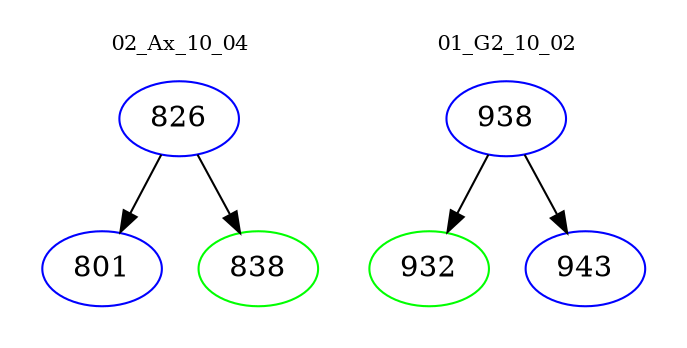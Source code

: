 digraph{
subgraph cluster_0 {
color = white
label = "02_Ax_10_04";
fontsize=10;
T0_826 [label="826", color="blue"]
T0_826 -> T0_801 [color="black"]
T0_801 [label="801", color="blue"]
T0_826 -> T0_838 [color="black"]
T0_838 [label="838", color="green"]
}
subgraph cluster_1 {
color = white
label = "01_G2_10_02";
fontsize=10;
T1_938 [label="938", color="blue"]
T1_938 -> T1_932 [color="black"]
T1_932 [label="932", color="green"]
T1_938 -> T1_943 [color="black"]
T1_943 [label="943", color="blue"]
}
}
